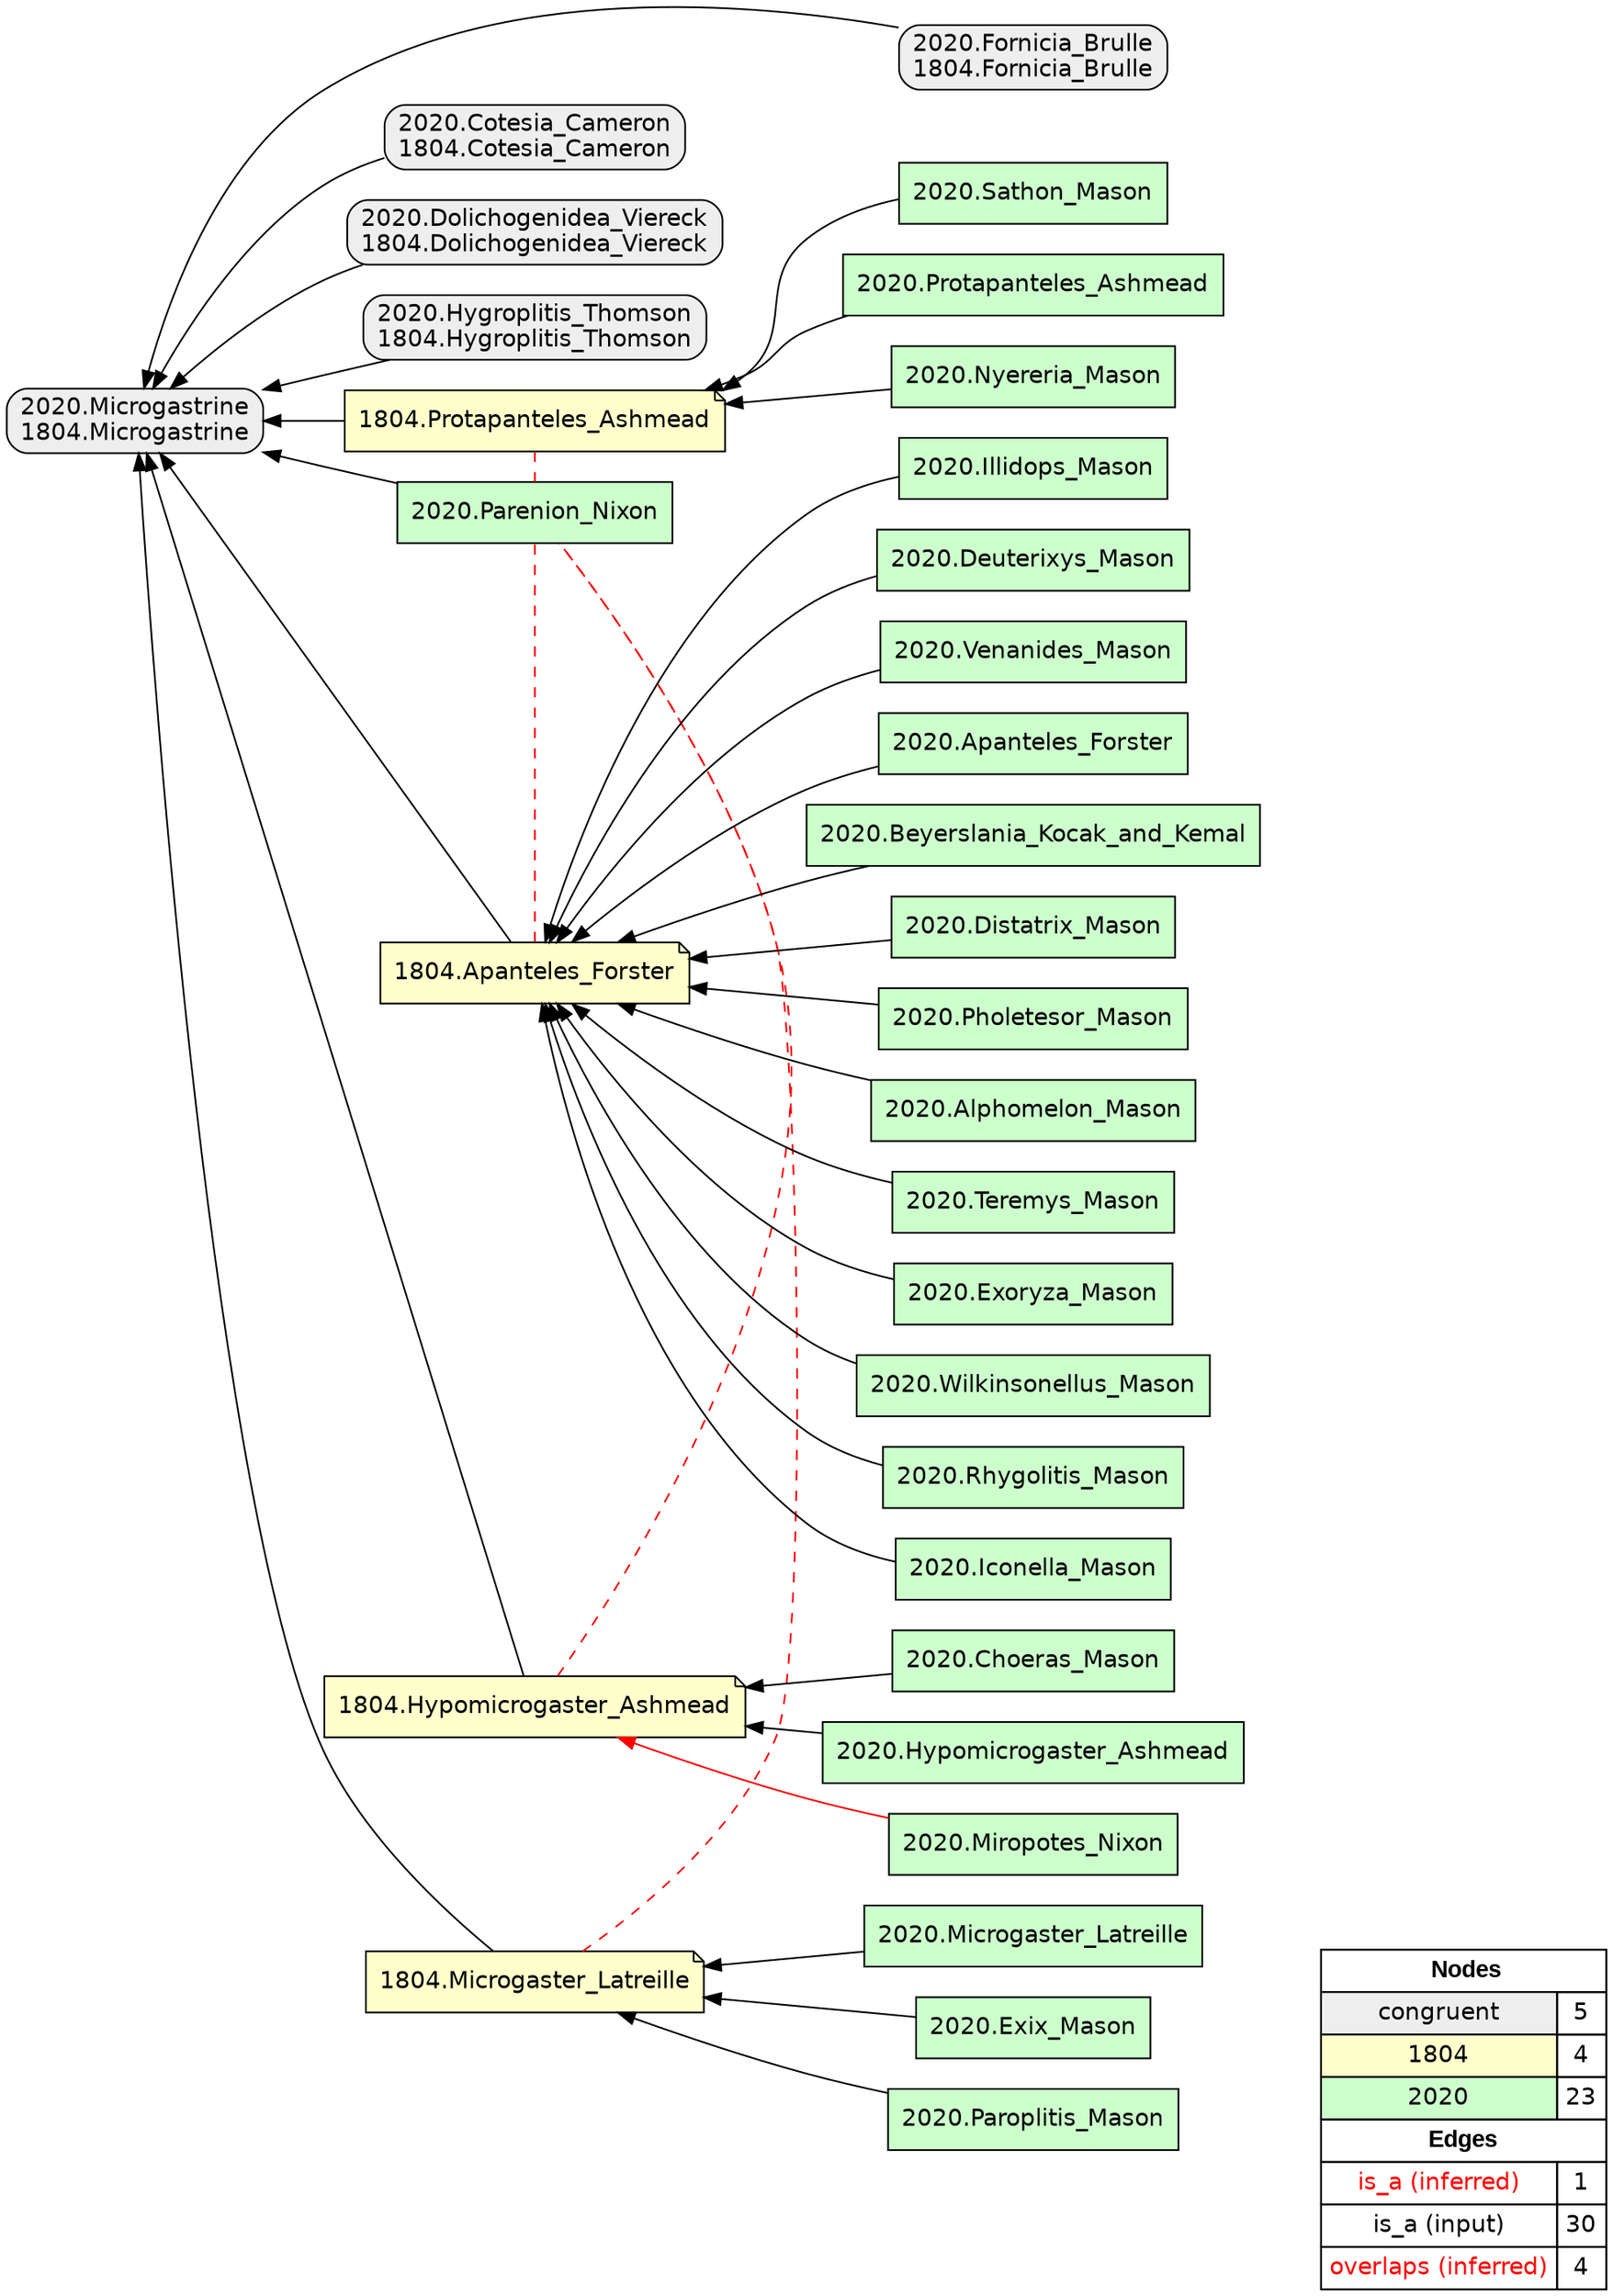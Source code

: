 digraph{
rankdir=RL
node[shape=box style="filled,rounded" fillcolor="#EEEEEE" fontname="helvetica"] 
"2020.Fornicia_Brulle\n1804.Fornicia_Brulle"
"2020.Cotesia_Cameron\n1804.Cotesia_Cameron"
"2020.Microgastrine\n1804.Microgastrine"
"2020.Dolichogenidea_Viereck\n1804.Dolichogenidea_Viereck"
"2020.Hygroplitis_Thomson\n1804.Hygroplitis_Thomson"
node[shape=note style=filled fillcolor="#FFFFCC" fontname="helvetica"] 
"1804.Protapanteles_Ashmead"
"1804.Apanteles_Forster"
"1804.Hypomicrogaster_Ashmead"
"1804.Microgaster_Latreille"
node[shape=box style=filled fillcolor="#CCFFCC" fontname="helvetica"] 
"2020.Parenion_Nixon"
"2020.Microgaster_Latreille"
"2020.Illidops_Mason"
"2020.Choeras_Mason"
"2020.Sathon_Mason"
"2020.Deuterixys_Mason"
"2020.Venanides_Mason"
"2020.Apanteles_Forster"
"2020.Beyerslania_Kocak_and_Kemal"
"2020.Distatrix_Mason"
"2020.Hypomicrogaster_Ashmead"
"2020.Exix_Mason"
"2020.Pholetesor_Mason"
"2020.Alphomelon_Mason"
"2020.Teremys_Mason"
"2020.Exoryza_Mason"
"2020.Miropotes_Nixon"
"2020.Protapanteles_Ashmead"
"2020.Paroplitis_Mason"
"2020.Nyereria_Mason"
"2020.Wilkinsonellus_Mason"
"2020.Rhygolitis_Mason"
"2020.Iconella_Mason"
edge[arrowhead=normal style=solid color="#FF0000" constraint=true penwidth=1]
"2020.Miropotes_Nixon" -> "1804.Hypomicrogaster_Ashmead"
edge[arrowhead=normal style=solid color="#000000" constraint=true penwidth=1]
"2020.Paroplitis_Mason" -> "1804.Microgaster_Latreille"
"2020.Dolichogenidea_Viereck\n1804.Dolichogenidea_Viereck" -> "2020.Microgastrine\n1804.Microgastrine"
"1804.Apanteles_Forster" -> "2020.Microgastrine\n1804.Microgastrine"
"2020.Rhygolitis_Mason" -> "1804.Apanteles_Forster"
"2020.Cotesia_Cameron\n1804.Cotesia_Cameron" -> "2020.Microgastrine\n1804.Microgastrine"
"2020.Illidops_Mason" -> "1804.Apanteles_Forster"
"1804.Protapanteles_Ashmead" -> "2020.Microgastrine\n1804.Microgastrine"
"2020.Wilkinsonellus_Mason" -> "1804.Apanteles_Forster"
"2020.Apanteles_Forster" -> "1804.Apanteles_Forster"
"2020.Protapanteles_Ashmead" -> "1804.Protapanteles_Ashmead"
"2020.Beyerslania_Kocak_and_Kemal" -> "1804.Apanteles_Forster"
"2020.Teremys_Mason" -> "1804.Apanteles_Forster"
"2020.Alphomelon_Mason" -> "1804.Apanteles_Forster"
"2020.Choeras_Mason" -> "1804.Hypomicrogaster_Ashmead"
"1804.Microgaster_Latreille" -> "2020.Microgastrine\n1804.Microgastrine"
"2020.Exoryza_Mason" -> "1804.Apanteles_Forster"
"2020.Distatrix_Mason" -> "1804.Apanteles_Forster"
"2020.Fornicia_Brulle\n1804.Fornicia_Brulle" -> "2020.Microgastrine\n1804.Microgastrine"
"1804.Hypomicrogaster_Ashmead" -> "2020.Microgastrine\n1804.Microgastrine"
"2020.Microgaster_Latreille" -> "1804.Microgaster_Latreille"
"2020.Iconella_Mason" -> "1804.Apanteles_Forster"
"2020.Exix_Mason" -> "1804.Microgaster_Latreille"
"2020.Parenion_Nixon" -> "2020.Microgastrine\n1804.Microgastrine"
"2020.Deuterixys_Mason" -> "1804.Apanteles_Forster"
"2020.Hypomicrogaster_Ashmead" -> "1804.Hypomicrogaster_Ashmead"
"2020.Venanides_Mason" -> "1804.Apanteles_Forster"
"2020.Sathon_Mason" -> "1804.Protapanteles_Ashmead"
"2020.Pholetesor_Mason" -> "1804.Apanteles_Forster"
"2020.Hygroplitis_Thomson\n1804.Hygroplitis_Thomson" -> "2020.Microgastrine\n1804.Microgastrine"
"2020.Nyereria_Mason" -> "1804.Protapanteles_Ashmead"
edge[arrowhead=normal style=dotted color="#000000" constraint=true penwidth=1]
edge[arrowhead=none style=dashed color="#FF0000" constraint=false penwidth=1]
"1804.Protapanteles_Ashmead" -> "2020.Parenion_Nixon"
"1804.Microgaster_Latreille" -> "2020.Parenion_Nixon"
"1804.Apanteles_Forster" -> "2020.Parenion_Nixon"
"1804.Hypomicrogaster_Ashmead" -> "2020.Parenion_Nixon"
node[shape=box] 
{rank=source Legend [fillcolor= white margin=0 label=< 
 <TABLE BORDER="0" CELLBORDER="1" CELLSPACING="0" CELLPADDING="4"> 
<TR> <TD COLSPAN="2"><font face="Arial Black"> Nodes</font></TD> </TR> 
<TR> 
 <TD bgcolor="#EEEEEE" fontname="helvetica">congruent</TD> 
 <TD>5</TD> 
 </TR> 
<TR> 
 <TD bgcolor="#FFFFCC" fontname="helvetica">1804</TD> 
 <TD>4</TD> 
 </TR> 
<TR> 
 <TD bgcolor="#CCFFCC" fontname="helvetica">2020</TD> 
 <TD>23</TD> 
 </TR> 
<TR> <TD COLSPAN="2"><font face = "Arial Black"> Edges </font></TD> </TR> 
<TR> 
 <TD><font color ="#FF0000">is_a (inferred)</font></TD><TD>1</TD>
</TR>
<TR> 
 <TD><font color ="#000000">is_a (input)</font></TD><TD>30</TD>
</TR>
<TR> 
 <TD><font color ="#FF0000">overlaps (inferred)</font></TD><TD>4</TD>
</TR>
</TABLE> 
 >] } 
}